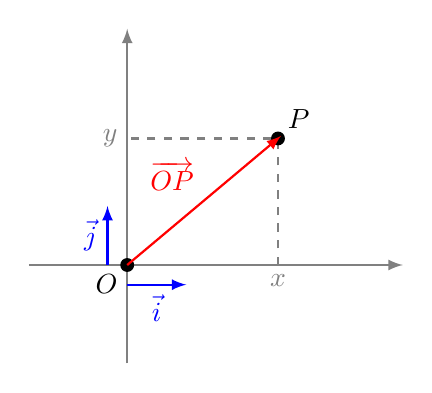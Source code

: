 \begin{tikzpicture}[scale=2.5]

% Axes
     \draw[->,>=latex,thick, gray] (-0.5,0)--(1.4,0);% node[below,black] {$x$};
     \draw[->,>=latex,thick, gray] (0,-0.5)--(0,1.2);% node[right,black] {$y$};  

  \draw[->,>=latex,blue,thick] (0,-0.1)--+(0.3,0) node[midway,below] {$\vec{i}$};
  \draw[->,>=latex,blue,thick] (-0.1,0)--+(0,0.3) node[midway,left] {$\vec{j}$};

       \draw[dashed, thick,gray] ({cos(40)},0)--({cos(40)},{sin(40)})--(0,{sin(40)});
       \node[gray] at ({cos(40)},0) [below] {$x$};
       \node[gray] at (0,{sin(40)}) [left] {$y$};


  \fill (0:0) circle (1pt) node[below left] {$O$};
  \fill (40:1) circle (1pt) node[above right] {$P$};
  \draw[->,>=latex,thick, red] (0,0)--+(40:1.02) node[midway, above left]{$\overrightarrow{OP}$};


\end{tikzpicture}
